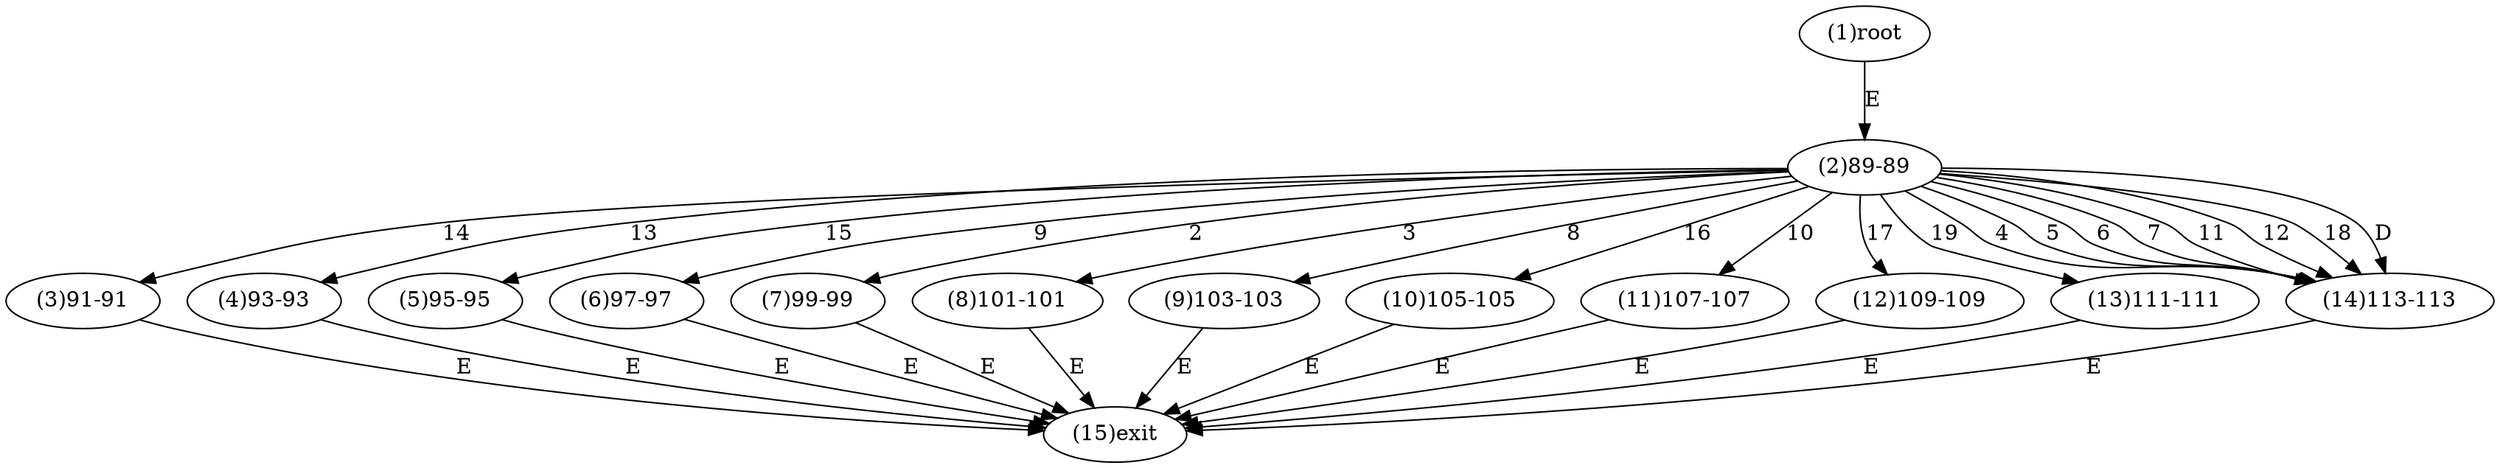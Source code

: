 digraph "" { 
1[ label="(1)root"];
2[ label="(2)89-89"];
3[ label="(3)91-91"];
4[ label="(4)93-93"];
5[ label="(5)95-95"];
6[ label="(6)97-97"];
7[ label="(7)99-99"];
8[ label="(8)101-101"];
9[ label="(9)103-103"];
10[ label="(10)105-105"];
11[ label="(11)107-107"];
12[ label="(12)109-109"];
13[ label="(13)111-111"];
14[ label="(14)113-113"];
15[ label="(15)exit"];
1->2[ label="E"];
2->7[ label="2"];
2->8[ label="3"];
2->14[ label="4"];
2->14[ label="5"];
2->14[ label="6"];
2->14[ label="7"];
2->9[ label="8"];
2->6[ label="9"];
2->11[ label="10"];
2->14[ label="11"];
2->14[ label="12"];
2->4[ label="13"];
2->3[ label="14"];
2->5[ label="15"];
2->10[ label="16"];
2->12[ label="17"];
2->14[ label="18"];
2->13[ label="19"];
2->14[ label="D"];
3->15[ label="E"];
4->15[ label="E"];
5->15[ label="E"];
6->15[ label="E"];
7->15[ label="E"];
8->15[ label="E"];
9->15[ label="E"];
10->15[ label="E"];
11->15[ label="E"];
12->15[ label="E"];
13->15[ label="E"];
14->15[ label="E"];
}